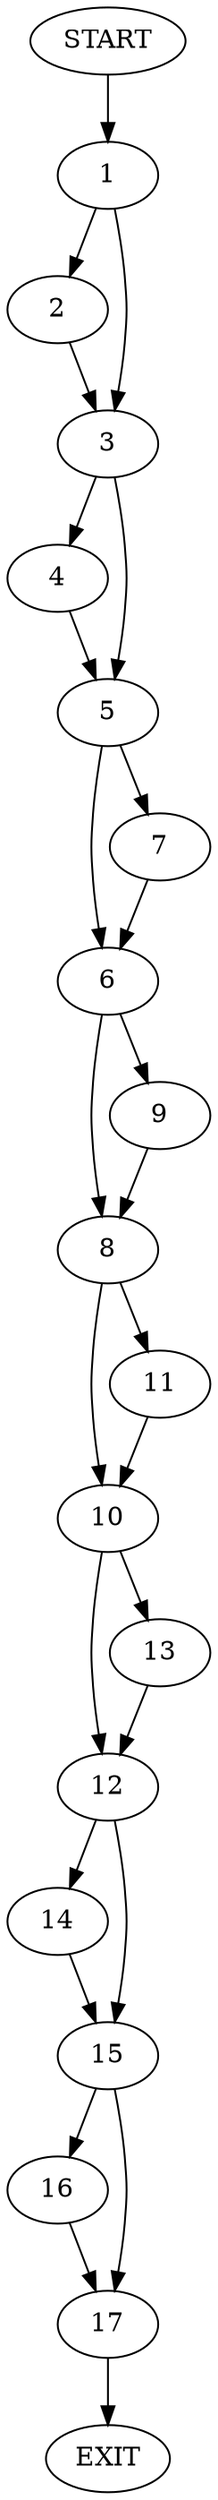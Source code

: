 digraph {
0 [label="START"]
18 [label="EXIT"]
0 -> 1
1 -> 2
1 -> 3
2 -> 3
3 -> 4
3 -> 5
4 -> 5
5 -> 6
5 -> 7
6 -> 8
6 -> 9
7 -> 6
8 -> 10
8 -> 11
9 -> 8
11 -> 10
10 -> 12
10 -> 13
12 -> 14
12 -> 15
13 -> 12
14 -> 15
15 -> 16
15 -> 17
17 -> 18
16 -> 17
}
